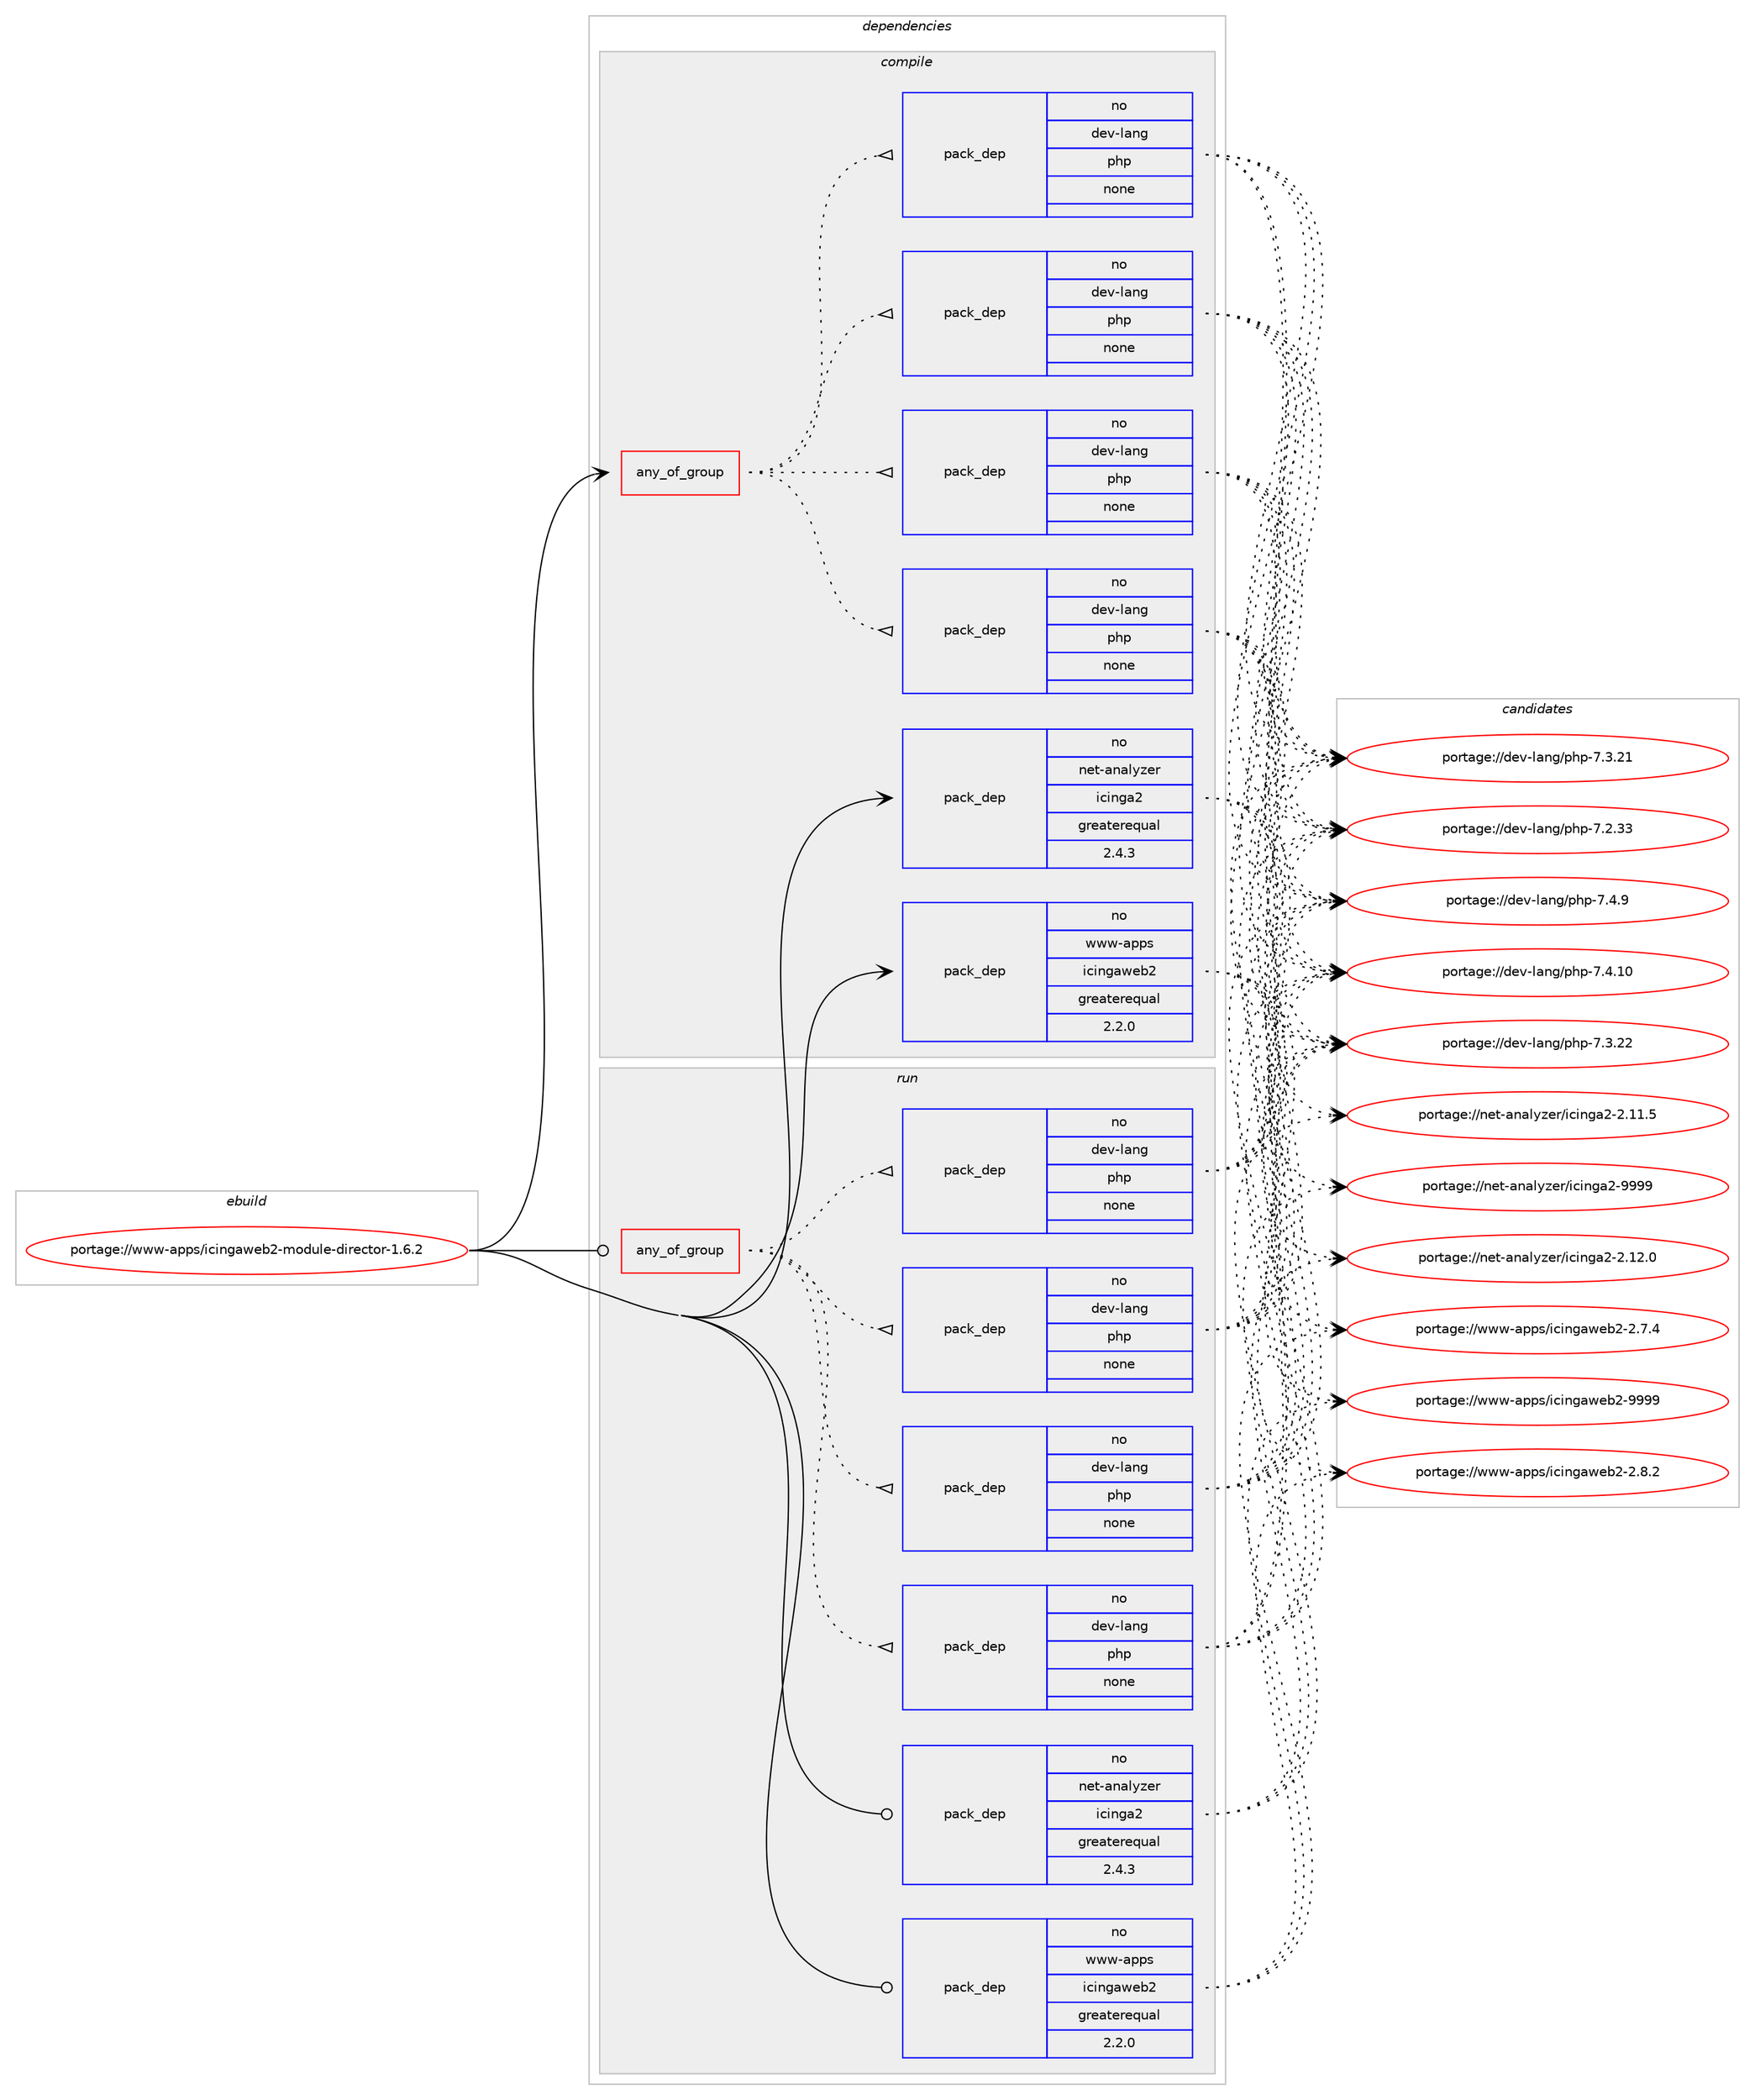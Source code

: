 digraph prolog {

# *************
# Graph options
# *************

newrank=true;
concentrate=true;
compound=true;
graph [rankdir=LR,fontname=Helvetica,fontsize=10,ranksep=1.5];#, ranksep=2.5, nodesep=0.2];
edge  [arrowhead=vee];
node  [fontname=Helvetica,fontsize=10];

# **********
# The ebuild
# **********

subgraph cluster_leftcol {
color=gray;
rank=same;
label=<<i>ebuild</i>>;
id [label="portage://www-apps/icingaweb2-module-director-1.6.2", color=red, width=4, href="../www-apps/icingaweb2-module-director-1.6.2.svg"];
}

# ****************
# The dependencies
# ****************

subgraph cluster_midcol {
color=gray;
label=<<i>dependencies</i>>;
subgraph cluster_compile {
fillcolor="#eeeeee";
style=filled;
label=<<i>compile</i>>;
subgraph any16 {
dependency1831 [label=<<TABLE BORDER="0" CELLBORDER="1" CELLSPACING="0" CELLPADDING="4"><TR><TD CELLPADDING="10">any_of_group</TD></TR></TABLE>>, shape=none, color=red];subgraph pack1602 {
dependency1832 [label=<<TABLE BORDER="0" CELLBORDER="1" CELLSPACING="0" CELLPADDING="4" WIDTH="220"><TR><TD ROWSPAN="6" CELLPADDING="30">pack_dep</TD></TR><TR><TD WIDTH="110">no</TD></TR><TR><TD>dev-lang</TD></TR><TR><TD>php</TD></TR><TR><TD>none</TD></TR><TR><TD></TD></TR></TABLE>>, shape=none, color=blue];
}
dependency1831:e -> dependency1832:w [weight=20,style="dotted",arrowhead="oinv"];
subgraph pack1603 {
dependency1833 [label=<<TABLE BORDER="0" CELLBORDER="1" CELLSPACING="0" CELLPADDING="4" WIDTH="220"><TR><TD ROWSPAN="6" CELLPADDING="30">pack_dep</TD></TR><TR><TD WIDTH="110">no</TD></TR><TR><TD>dev-lang</TD></TR><TR><TD>php</TD></TR><TR><TD>none</TD></TR><TR><TD></TD></TR></TABLE>>, shape=none, color=blue];
}
dependency1831:e -> dependency1833:w [weight=20,style="dotted",arrowhead="oinv"];
subgraph pack1604 {
dependency1834 [label=<<TABLE BORDER="0" CELLBORDER="1" CELLSPACING="0" CELLPADDING="4" WIDTH="220"><TR><TD ROWSPAN="6" CELLPADDING="30">pack_dep</TD></TR><TR><TD WIDTH="110">no</TD></TR><TR><TD>dev-lang</TD></TR><TR><TD>php</TD></TR><TR><TD>none</TD></TR><TR><TD></TD></TR></TABLE>>, shape=none, color=blue];
}
dependency1831:e -> dependency1834:w [weight=20,style="dotted",arrowhead="oinv"];
subgraph pack1605 {
dependency1835 [label=<<TABLE BORDER="0" CELLBORDER="1" CELLSPACING="0" CELLPADDING="4" WIDTH="220"><TR><TD ROWSPAN="6" CELLPADDING="30">pack_dep</TD></TR><TR><TD WIDTH="110">no</TD></TR><TR><TD>dev-lang</TD></TR><TR><TD>php</TD></TR><TR><TD>none</TD></TR><TR><TD></TD></TR></TABLE>>, shape=none, color=blue];
}
dependency1831:e -> dependency1835:w [weight=20,style="dotted",arrowhead="oinv"];
}
id:e -> dependency1831:w [weight=20,style="solid",arrowhead="vee"];
subgraph pack1606 {
dependency1836 [label=<<TABLE BORDER="0" CELLBORDER="1" CELLSPACING="0" CELLPADDING="4" WIDTH="220"><TR><TD ROWSPAN="6" CELLPADDING="30">pack_dep</TD></TR><TR><TD WIDTH="110">no</TD></TR><TR><TD>net-analyzer</TD></TR><TR><TD>icinga2</TD></TR><TR><TD>greaterequal</TD></TR><TR><TD>2.4.3</TD></TR></TABLE>>, shape=none, color=blue];
}
id:e -> dependency1836:w [weight=20,style="solid",arrowhead="vee"];
subgraph pack1607 {
dependency1837 [label=<<TABLE BORDER="0" CELLBORDER="1" CELLSPACING="0" CELLPADDING="4" WIDTH="220"><TR><TD ROWSPAN="6" CELLPADDING="30">pack_dep</TD></TR><TR><TD WIDTH="110">no</TD></TR><TR><TD>www-apps</TD></TR><TR><TD>icingaweb2</TD></TR><TR><TD>greaterequal</TD></TR><TR><TD>2.2.0</TD></TR></TABLE>>, shape=none, color=blue];
}
id:e -> dependency1837:w [weight=20,style="solid",arrowhead="vee"];
}
subgraph cluster_compileandrun {
fillcolor="#eeeeee";
style=filled;
label=<<i>compile and run</i>>;
}
subgraph cluster_run {
fillcolor="#eeeeee";
style=filled;
label=<<i>run</i>>;
subgraph any17 {
dependency1838 [label=<<TABLE BORDER="0" CELLBORDER="1" CELLSPACING="0" CELLPADDING="4"><TR><TD CELLPADDING="10">any_of_group</TD></TR></TABLE>>, shape=none, color=red];subgraph pack1608 {
dependency1839 [label=<<TABLE BORDER="0" CELLBORDER="1" CELLSPACING="0" CELLPADDING="4" WIDTH="220"><TR><TD ROWSPAN="6" CELLPADDING="30">pack_dep</TD></TR><TR><TD WIDTH="110">no</TD></TR><TR><TD>dev-lang</TD></TR><TR><TD>php</TD></TR><TR><TD>none</TD></TR><TR><TD></TD></TR></TABLE>>, shape=none, color=blue];
}
dependency1838:e -> dependency1839:w [weight=20,style="dotted",arrowhead="oinv"];
subgraph pack1609 {
dependency1840 [label=<<TABLE BORDER="0" CELLBORDER="1" CELLSPACING="0" CELLPADDING="4" WIDTH="220"><TR><TD ROWSPAN="6" CELLPADDING="30">pack_dep</TD></TR><TR><TD WIDTH="110">no</TD></TR><TR><TD>dev-lang</TD></TR><TR><TD>php</TD></TR><TR><TD>none</TD></TR><TR><TD></TD></TR></TABLE>>, shape=none, color=blue];
}
dependency1838:e -> dependency1840:w [weight=20,style="dotted",arrowhead="oinv"];
subgraph pack1610 {
dependency1841 [label=<<TABLE BORDER="0" CELLBORDER="1" CELLSPACING="0" CELLPADDING="4" WIDTH="220"><TR><TD ROWSPAN="6" CELLPADDING="30">pack_dep</TD></TR><TR><TD WIDTH="110">no</TD></TR><TR><TD>dev-lang</TD></TR><TR><TD>php</TD></TR><TR><TD>none</TD></TR><TR><TD></TD></TR></TABLE>>, shape=none, color=blue];
}
dependency1838:e -> dependency1841:w [weight=20,style="dotted",arrowhead="oinv"];
subgraph pack1611 {
dependency1842 [label=<<TABLE BORDER="0" CELLBORDER="1" CELLSPACING="0" CELLPADDING="4" WIDTH="220"><TR><TD ROWSPAN="6" CELLPADDING="30">pack_dep</TD></TR><TR><TD WIDTH="110">no</TD></TR><TR><TD>dev-lang</TD></TR><TR><TD>php</TD></TR><TR><TD>none</TD></TR><TR><TD></TD></TR></TABLE>>, shape=none, color=blue];
}
dependency1838:e -> dependency1842:w [weight=20,style="dotted",arrowhead="oinv"];
}
id:e -> dependency1838:w [weight=20,style="solid",arrowhead="odot"];
subgraph pack1612 {
dependency1843 [label=<<TABLE BORDER="0" CELLBORDER="1" CELLSPACING="0" CELLPADDING="4" WIDTH="220"><TR><TD ROWSPAN="6" CELLPADDING="30">pack_dep</TD></TR><TR><TD WIDTH="110">no</TD></TR><TR><TD>net-analyzer</TD></TR><TR><TD>icinga2</TD></TR><TR><TD>greaterequal</TD></TR><TR><TD>2.4.3</TD></TR></TABLE>>, shape=none, color=blue];
}
id:e -> dependency1843:w [weight=20,style="solid",arrowhead="odot"];
subgraph pack1613 {
dependency1844 [label=<<TABLE BORDER="0" CELLBORDER="1" CELLSPACING="0" CELLPADDING="4" WIDTH="220"><TR><TD ROWSPAN="6" CELLPADDING="30">pack_dep</TD></TR><TR><TD WIDTH="110">no</TD></TR><TR><TD>www-apps</TD></TR><TR><TD>icingaweb2</TD></TR><TR><TD>greaterequal</TD></TR><TR><TD>2.2.0</TD></TR></TABLE>>, shape=none, color=blue];
}
id:e -> dependency1844:w [weight=20,style="solid",arrowhead="odot"];
}
}

# **************
# The candidates
# **************

subgraph cluster_choices {
rank=same;
color=gray;
label=<<i>candidates</i>>;

subgraph choice1602 {
color=black;
nodesep=1;
choice100101118451089711010347112104112455546524657 [label="portage://dev-lang/php-7.4.9", color=red, width=4,href="../dev-lang/php-7.4.9.svg"];
choice10010111845108971101034711210411245554652464948 [label="portage://dev-lang/php-7.4.10", color=red, width=4,href="../dev-lang/php-7.4.10.svg"];
choice10010111845108971101034711210411245554651465050 [label="portage://dev-lang/php-7.3.22", color=red, width=4,href="../dev-lang/php-7.3.22.svg"];
choice10010111845108971101034711210411245554651465049 [label="portage://dev-lang/php-7.3.21", color=red, width=4,href="../dev-lang/php-7.3.21.svg"];
choice10010111845108971101034711210411245554650465151 [label="portage://dev-lang/php-7.2.33", color=red, width=4,href="../dev-lang/php-7.2.33.svg"];
dependency1832:e -> choice100101118451089711010347112104112455546524657:w [style=dotted,weight="100"];
dependency1832:e -> choice10010111845108971101034711210411245554652464948:w [style=dotted,weight="100"];
dependency1832:e -> choice10010111845108971101034711210411245554651465050:w [style=dotted,weight="100"];
dependency1832:e -> choice10010111845108971101034711210411245554651465049:w [style=dotted,weight="100"];
dependency1832:e -> choice10010111845108971101034711210411245554650465151:w [style=dotted,weight="100"];
}
subgraph choice1603 {
color=black;
nodesep=1;
choice100101118451089711010347112104112455546524657 [label="portage://dev-lang/php-7.4.9", color=red, width=4,href="../dev-lang/php-7.4.9.svg"];
choice10010111845108971101034711210411245554652464948 [label="portage://dev-lang/php-7.4.10", color=red, width=4,href="../dev-lang/php-7.4.10.svg"];
choice10010111845108971101034711210411245554651465050 [label="portage://dev-lang/php-7.3.22", color=red, width=4,href="../dev-lang/php-7.3.22.svg"];
choice10010111845108971101034711210411245554651465049 [label="portage://dev-lang/php-7.3.21", color=red, width=4,href="../dev-lang/php-7.3.21.svg"];
choice10010111845108971101034711210411245554650465151 [label="portage://dev-lang/php-7.2.33", color=red, width=4,href="../dev-lang/php-7.2.33.svg"];
dependency1833:e -> choice100101118451089711010347112104112455546524657:w [style=dotted,weight="100"];
dependency1833:e -> choice10010111845108971101034711210411245554652464948:w [style=dotted,weight="100"];
dependency1833:e -> choice10010111845108971101034711210411245554651465050:w [style=dotted,weight="100"];
dependency1833:e -> choice10010111845108971101034711210411245554651465049:w [style=dotted,weight="100"];
dependency1833:e -> choice10010111845108971101034711210411245554650465151:w [style=dotted,weight="100"];
}
subgraph choice1604 {
color=black;
nodesep=1;
choice100101118451089711010347112104112455546524657 [label="portage://dev-lang/php-7.4.9", color=red, width=4,href="../dev-lang/php-7.4.9.svg"];
choice10010111845108971101034711210411245554652464948 [label="portage://dev-lang/php-7.4.10", color=red, width=4,href="../dev-lang/php-7.4.10.svg"];
choice10010111845108971101034711210411245554651465050 [label="portage://dev-lang/php-7.3.22", color=red, width=4,href="../dev-lang/php-7.3.22.svg"];
choice10010111845108971101034711210411245554651465049 [label="portage://dev-lang/php-7.3.21", color=red, width=4,href="../dev-lang/php-7.3.21.svg"];
choice10010111845108971101034711210411245554650465151 [label="portage://dev-lang/php-7.2.33", color=red, width=4,href="../dev-lang/php-7.2.33.svg"];
dependency1834:e -> choice100101118451089711010347112104112455546524657:w [style=dotted,weight="100"];
dependency1834:e -> choice10010111845108971101034711210411245554652464948:w [style=dotted,weight="100"];
dependency1834:e -> choice10010111845108971101034711210411245554651465050:w [style=dotted,weight="100"];
dependency1834:e -> choice10010111845108971101034711210411245554651465049:w [style=dotted,weight="100"];
dependency1834:e -> choice10010111845108971101034711210411245554650465151:w [style=dotted,weight="100"];
}
subgraph choice1605 {
color=black;
nodesep=1;
choice100101118451089711010347112104112455546524657 [label="portage://dev-lang/php-7.4.9", color=red, width=4,href="../dev-lang/php-7.4.9.svg"];
choice10010111845108971101034711210411245554652464948 [label="portage://dev-lang/php-7.4.10", color=red, width=4,href="../dev-lang/php-7.4.10.svg"];
choice10010111845108971101034711210411245554651465050 [label="portage://dev-lang/php-7.3.22", color=red, width=4,href="../dev-lang/php-7.3.22.svg"];
choice10010111845108971101034711210411245554651465049 [label="portage://dev-lang/php-7.3.21", color=red, width=4,href="../dev-lang/php-7.3.21.svg"];
choice10010111845108971101034711210411245554650465151 [label="portage://dev-lang/php-7.2.33", color=red, width=4,href="../dev-lang/php-7.2.33.svg"];
dependency1835:e -> choice100101118451089711010347112104112455546524657:w [style=dotted,weight="100"];
dependency1835:e -> choice10010111845108971101034711210411245554652464948:w [style=dotted,weight="100"];
dependency1835:e -> choice10010111845108971101034711210411245554651465050:w [style=dotted,weight="100"];
dependency1835:e -> choice10010111845108971101034711210411245554651465049:w [style=dotted,weight="100"];
dependency1835:e -> choice10010111845108971101034711210411245554650465151:w [style=dotted,weight="100"];
}
subgraph choice1606 {
color=black;
nodesep=1;
choice110101116459711097108121122101114471059910511010397504557575757 [label="portage://net-analyzer/icinga2-9999", color=red, width=4,href="../net-analyzer/icinga2-9999.svg"];
choice1101011164597110971081211221011144710599105110103975045504649504648 [label="portage://net-analyzer/icinga2-2.12.0", color=red, width=4,href="../net-analyzer/icinga2-2.12.0.svg"];
choice1101011164597110971081211221011144710599105110103975045504649494653 [label="portage://net-analyzer/icinga2-2.11.5", color=red, width=4,href="../net-analyzer/icinga2-2.11.5.svg"];
dependency1836:e -> choice110101116459711097108121122101114471059910511010397504557575757:w [style=dotted,weight="100"];
dependency1836:e -> choice1101011164597110971081211221011144710599105110103975045504649504648:w [style=dotted,weight="100"];
dependency1836:e -> choice1101011164597110971081211221011144710599105110103975045504649494653:w [style=dotted,weight="100"];
}
subgraph choice1607 {
color=black;
nodesep=1;
choice119119119459711211211547105991051101039711910198504557575757 [label="portage://www-apps/icingaweb2-9999", color=red, width=4,href="../www-apps/icingaweb2-9999.svg"];
choice11911911945971121121154710599105110103971191019850455046564650 [label="portage://www-apps/icingaweb2-2.8.2", color=red, width=4,href="../www-apps/icingaweb2-2.8.2.svg"];
choice11911911945971121121154710599105110103971191019850455046554652 [label="portage://www-apps/icingaweb2-2.7.4", color=red, width=4,href="../www-apps/icingaweb2-2.7.4.svg"];
dependency1837:e -> choice119119119459711211211547105991051101039711910198504557575757:w [style=dotted,weight="100"];
dependency1837:e -> choice11911911945971121121154710599105110103971191019850455046564650:w [style=dotted,weight="100"];
dependency1837:e -> choice11911911945971121121154710599105110103971191019850455046554652:w [style=dotted,weight="100"];
}
subgraph choice1608 {
color=black;
nodesep=1;
choice100101118451089711010347112104112455546524657 [label="portage://dev-lang/php-7.4.9", color=red, width=4,href="../dev-lang/php-7.4.9.svg"];
choice10010111845108971101034711210411245554652464948 [label="portage://dev-lang/php-7.4.10", color=red, width=4,href="../dev-lang/php-7.4.10.svg"];
choice10010111845108971101034711210411245554651465050 [label="portage://dev-lang/php-7.3.22", color=red, width=4,href="../dev-lang/php-7.3.22.svg"];
choice10010111845108971101034711210411245554651465049 [label="portage://dev-lang/php-7.3.21", color=red, width=4,href="../dev-lang/php-7.3.21.svg"];
choice10010111845108971101034711210411245554650465151 [label="portage://dev-lang/php-7.2.33", color=red, width=4,href="../dev-lang/php-7.2.33.svg"];
dependency1839:e -> choice100101118451089711010347112104112455546524657:w [style=dotted,weight="100"];
dependency1839:e -> choice10010111845108971101034711210411245554652464948:w [style=dotted,weight="100"];
dependency1839:e -> choice10010111845108971101034711210411245554651465050:w [style=dotted,weight="100"];
dependency1839:e -> choice10010111845108971101034711210411245554651465049:w [style=dotted,weight="100"];
dependency1839:e -> choice10010111845108971101034711210411245554650465151:w [style=dotted,weight="100"];
}
subgraph choice1609 {
color=black;
nodesep=1;
choice100101118451089711010347112104112455546524657 [label="portage://dev-lang/php-7.4.9", color=red, width=4,href="../dev-lang/php-7.4.9.svg"];
choice10010111845108971101034711210411245554652464948 [label="portage://dev-lang/php-7.4.10", color=red, width=4,href="../dev-lang/php-7.4.10.svg"];
choice10010111845108971101034711210411245554651465050 [label="portage://dev-lang/php-7.3.22", color=red, width=4,href="../dev-lang/php-7.3.22.svg"];
choice10010111845108971101034711210411245554651465049 [label="portage://dev-lang/php-7.3.21", color=red, width=4,href="../dev-lang/php-7.3.21.svg"];
choice10010111845108971101034711210411245554650465151 [label="portage://dev-lang/php-7.2.33", color=red, width=4,href="../dev-lang/php-7.2.33.svg"];
dependency1840:e -> choice100101118451089711010347112104112455546524657:w [style=dotted,weight="100"];
dependency1840:e -> choice10010111845108971101034711210411245554652464948:w [style=dotted,weight="100"];
dependency1840:e -> choice10010111845108971101034711210411245554651465050:w [style=dotted,weight="100"];
dependency1840:e -> choice10010111845108971101034711210411245554651465049:w [style=dotted,weight="100"];
dependency1840:e -> choice10010111845108971101034711210411245554650465151:w [style=dotted,weight="100"];
}
subgraph choice1610 {
color=black;
nodesep=1;
choice100101118451089711010347112104112455546524657 [label="portage://dev-lang/php-7.4.9", color=red, width=4,href="../dev-lang/php-7.4.9.svg"];
choice10010111845108971101034711210411245554652464948 [label="portage://dev-lang/php-7.4.10", color=red, width=4,href="../dev-lang/php-7.4.10.svg"];
choice10010111845108971101034711210411245554651465050 [label="portage://dev-lang/php-7.3.22", color=red, width=4,href="../dev-lang/php-7.3.22.svg"];
choice10010111845108971101034711210411245554651465049 [label="portage://dev-lang/php-7.3.21", color=red, width=4,href="../dev-lang/php-7.3.21.svg"];
choice10010111845108971101034711210411245554650465151 [label="portage://dev-lang/php-7.2.33", color=red, width=4,href="../dev-lang/php-7.2.33.svg"];
dependency1841:e -> choice100101118451089711010347112104112455546524657:w [style=dotted,weight="100"];
dependency1841:e -> choice10010111845108971101034711210411245554652464948:w [style=dotted,weight="100"];
dependency1841:e -> choice10010111845108971101034711210411245554651465050:w [style=dotted,weight="100"];
dependency1841:e -> choice10010111845108971101034711210411245554651465049:w [style=dotted,weight="100"];
dependency1841:e -> choice10010111845108971101034711210411245554650465151:w [style=dotted,weight="100"];
}
subgraph choice1611 {
color=black;
nodesep=1;
choice100101118451089711010347112104112455546524657 [label="portage://dev-lang/php-7.4.9", color=red, width=4,href="../dev-lang/php-7.4.9.svg"];
choice10010111845108971101034711210411245554652464948 [label="portage://dev-lang/php-7.4.10", color=red, width=4,href="../dev-lang/php-7.4.10.svg"];
choice10010111845108971101034711210411245554651465050 [label="portage://dev-lang/php-7.3.22", color=red, width=4,href="../dev-lang/php-7.3.22.svg"];
choice10010111845108971101034711210411245554651465049 [label="portage://dev-lang/php-7.3.21", color=red, width=4,href="../dev-lang/php-7.3.21.svg"];
choice10010111845108971101034711210411245554650465151 [label="portage://dev-lang/php-7.2.33", color=red, width=4,href="../dev-lang/php-7.2.33.svg"];
dependency1842:e -> choice100101118451089711010347112104112455546524657:w [style=dotted,weight="100"];
dependency1842:e -> choice10010111845108971101034711210411245554652464948:w [style=dotted,weight="100"];
dependency1842:e -> choice10010111845108971101034711210411245554651465050:w [style=dotted,weight="100"];
dependency1842:e -> choice10010111845108971101034711210411245554651465049:w [style=dotted,weight="100"];
dependency1842:e -> choice10010111845108971101034711210411245554650465151:w [style=dotted,weight="100"];
}
subgraph choice1612 {
color=black;
nodesep=1;
choice110101116459711097108121122101114471059910511010397504557575757 [label="portage://net-analyzer/icinga2-9999", color=red, width=4,href="../net-analyzer/icinga2-9999.svg"];
choice1101011164597110971081211221011144710599105110103975045504649504648 [label="portage://net-analyzer/icinga2-2.12.0", color=red, width=4,href="../net-analyzer/icinga2-2.12.0.svg"];
choice1101011164597110971081211221011144710599105110103975045504649494653 [label="portage://net-analyzer/icinga2-2.11.5", color=red, width=4,href="../net-analyzer/icinga2-2.11.5.svg"];
dependency1843:e -> choice110101116459711097108121122101114471059910511010397504557575757:w [style=dotted,weight="100"];
dependency1843:e -> choice1101011164597110971081211221011144710599105110103975045504649504648:w [style=dotted,weight="100"];
dependency1843:e -> choice1101011164597110971081211221011144710599105110103975045504649494653:w [style=dotted,weight="100"];
}
subgraph choice1613 {
color=black;
nodesep=1;
choice119119119459711211211547105991051101039711910198504557575757 [label="portage://www-apps/icingaweb2-9999", color=red, width=4,href="../www-apps/icingaweb2-9999.svg"];
choice11911911945971121121154710599105110103971191019850455046564650 [label="portage://www-apps/icingaweb2-2.8.2", color=red, width=4,href="../www-apps/icingaweb2-2.8.2.svg"];
choice11911911945971121121154710599105110103971191019850455046554652 [label="portage://www-apps/icingaweb2-2.7.4", color=red, width=4,href="../www-apps/icingaweb2-2.7.4.svg"];
dependency1844:e -> choice119119119459711211211547105991051101039711910198504557575757:w [style=dotted,weight="100"];
dependency1844:e -> choice11911911945971121121154710599105110103971191019850455046564650:w [style=dotted,weight="100"];
dependency1844:e -> choice11911911945971121121154710599105110103971191019850455046554652:w [style=dotted,weight="100"];
}
}

}

